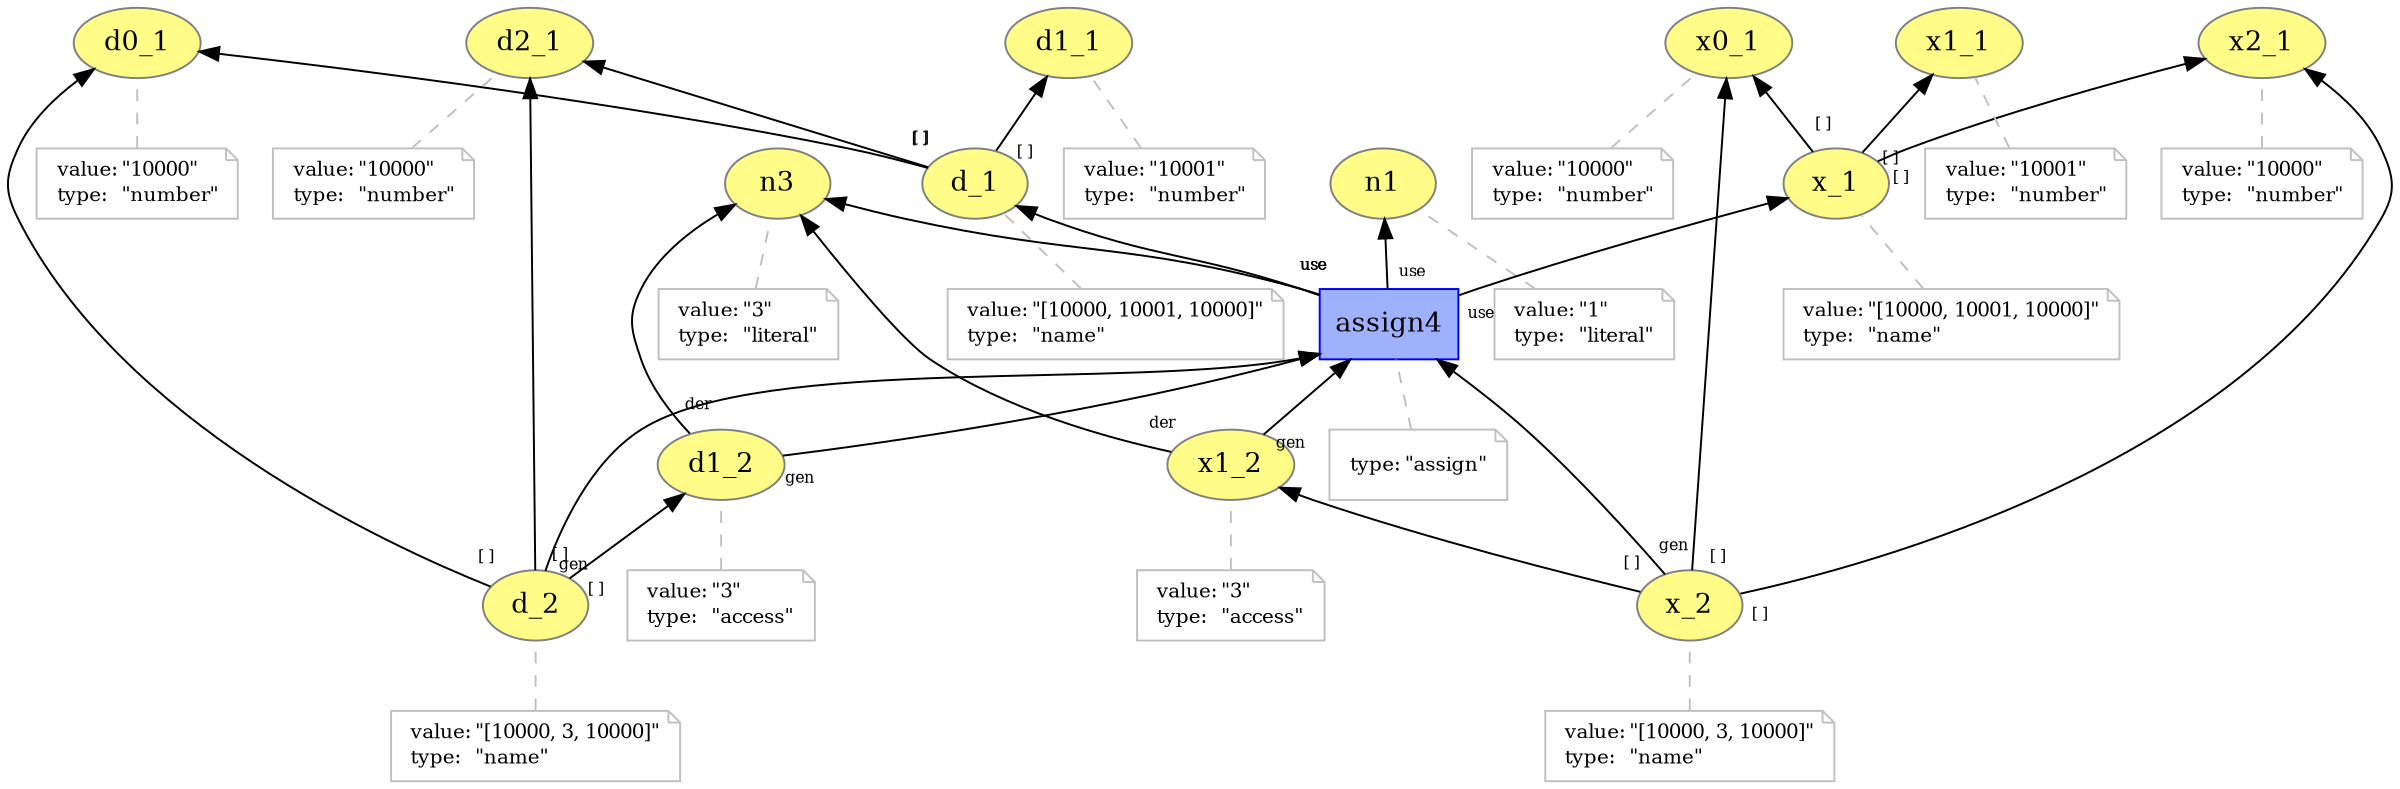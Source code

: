 digraph "PROV" { size="16,12"; rankdir="BT";
"http://example.org/d_1" [fillcolor="#FFFC87",color="#808080",style="filled",label="d_1",URL="http://example.org/d_1"]
"-attrs0" [color="gray",shape="note",fontsize="10",fontcolor="black",label=<<TABLE cellpadding="0" border="0">
	<TR>
	    <TD align="left">value:</TD>
	    <TD align="left">&quot;[10000, 10001, 10000]&quot;</TD>
	</TR>
	<TR>
	    <TD align="left">type:</TD>
	    <TD align="left">&quot;name&quot;</TD>
	</TR>
</TABLE>>]
"-attrs0" -> "http://example.org/d_1" [color="gray",style="dashed",arrowhead="none"]
"http://example.org/d0_1" [fillcolor="#FFFC87",color="#808080",style="filled",label="d0_1",URL="http://example.org/d0_1"]
"-attrs1" [color="gray",shape="note",fontsize="10",fontcolor="black",label=<<TABLE cellpadding="0" border="0">
	<TR>
	    <TD align="left">value:</TD>
	    <TD align="left">&quot;10000&quot;</TD>
	</TR>
	<TR>
	    <TD align="left">type:</TD>
	    <TD align="left">&quot;number&quot;</TD>
	</TR>
</TABLE>>]
"-attrs1" -> "http://example.org/d0_1" [color="gray",style="dashed",arrowhead="none"]
"http://example.org/d1_1" [fillcolor="#FFFC87",color="#808080",style="filled",label="d1_1",URL="http://example.org/d1_1"]
"-attrs2" [color="gray",shape="note",fontsize="10",fontcolor="black",label=<<TABLE cellpadding="0" border="0">
	<TR>
	    <TD align="left">value:</TD>
	    <TD align="left">&quot;10001&quot;</TD>
	</TR>
	<TR>
	    <TD align="left">type:</TD>
	    <TD align="left">&quot;number&quot;</TD>
	</TR>
</TABLE>>]
"-attrs2" -> "http://example.org/d1_1" [color="gray",style="dashed",arrowhead="none"]
"http://example.org/d2_1" [fillcolor="#FFFC87",color="#808080",style="filled",label="d2_1",URL="http://example.org/d2_1"]
"-attrs3" [color="gray",shape="note",fontsize="10",fontcolor="black",label=<<TABLE cellpadding="0" border="0">
	<TR>
	    <TD align="left">value:</TD>
	    <TD align="left">&quot;10000&quot;</TD>
	</TR>
	<TR>
	    <TD align="left">type:</TD>
	    <TD align="left">&quot;number&quot;</TD>
	</TR>
</TABLE>>]
"-attrs3" -> "http://example.org/d2_1" [color="gray",style="dashed",arrowhead="none"]
"http://example.org/d_1" -> "http://example.org/d0_1" [labelfontsize="8",labeldistance="1.5",labelangle="60.0",rotation="20",taillabel="[ ]"]
"http://example.org/d_1" -> "http://example.org/d1_1" [labelfontsize="8",labeldistance="1.5",labelangle="60.0",rotation="20",taillabel="[ ]"]
"http://example.org/d_1" -> "http://example.org/d2_1" [labelfontsize="8",labeldistance="1.5",labelangle="60.0",rotation="20",taillabel="[ ]"]
"http://example.org/x_1" [fillcolor="#FFFC87",color="#808080",style="filled",label="x_1",URL="http://example.org/x_1"]
"-attrs4" [color="gray",shape="note",fontsize="10",fontcolor="black",label=<<TABLE cellpadding="0" border="0">
	<TR>
	    <TD align="left">value:</TD>
	    <TD align="left">&quot;[10000, 10001, 10000]&quot;</TD>
	</TR>
	<TR>
	    <TD align="left">type:</TD>
	    <TD align="left">&quot;name&quot;</TD>
	</TR>
</TABLE>>]
"-attrs4" -> "http://example.org/x_1" [color="gray",style="dashed",arrowhead="none"]
"http://example.org/x0_1" [fillcolor="#FFFC87",color="#808080",style="filled",label="x0_1",URL="http://example.org/x0_1"]
"-attrs5" [color="gray",shape="note",fontsize="10",fontcolor="black",label=<<TABLE cellpadding="0" border="0">
	<TR>
	    <TD align="left">value:</TD>
	    <TD align="left">&quot;10000&quot;</TD>
	</TR>
	<TR>
	    <TD align="left">type:</TD>
	    <TD align="left">&quot;number&quot;</TD>
	</TR>
</TABLE>>]
"-attrs5" -> "http://example.org/x0_1" [color="gray",style="dashed",arrowhead="none"]
"http://example.org/x1_1" [fillcolor="#FFFC87",color="#808080",style="filled",label="x1_1",URL="http://example.org/x1_1"]
"-attrs6" [color="gray",shape="note",fontsize="10",fontcolor="black",label=<<TABLE cellpadding="0" border="0">
	<TR>
	    <TD align="left">value:</TD>
	    <TD align="left">&quot;10001&quot;</TD>
	</TR>
	<TR>
	    <TD align="left">type:</TD>
	    <TD align="left">&quot;number&quot;</TD>
	</TR>
</TABLE>>]
"-attrs6" -> "http://example.org/x1_1" [color="gray",style="dashed",arrowhead="none"]
"http://example.org/x2_1" [fillcolor="#FFFC87",color="#808080",style="filled",label="x2_1",URL="http://example.org/x2_1"]
"-attrs7" [color="gray",shape="note",fontsize="10",fontcolor="black",label=<<TABLE cellpadding="0" border="0">
	<TR>
	    <TD align="left">value:</TD>
	    <TD align="left">&quot;10000&quot;</TD>
	</TR>
	<TR>
	    <TD align="left">type:</TD>
	    <TD align="left">&quot;number&quot;</TD>
	</TR>
</TABLE>>]
"-attrs7" -> "http://example.org/x2_1" [color="gray",style="dashed",arrowhead="none"]
"http://example.org/x_1" -> "http://example.org/x0_1" [labelfontsize="8",labeldistance="1.5",labelangle="60.0",rotation="20",taillabel="[ ]"]
"http://example.org/x_1" -> "http://example.org/x1_1" [labelfontsize="8",labeldistance="1.5",labelangle="60.0",rotation="20",taillabel="[ ]"]
"http://example.org/x_1" -> "http://example.org/x2_1" [labelfontsize="8",labeldistance="1.5",labelangle="60.0",rotation="20",taillabel="[ ]"]
"http://example.org/n1" [fillcolor="#FFFC87",color="#808080",style="filled",label="n1",URL="http://example.org/n1"]
"-attrs8" [color="gray",shape="note",fontsize="10",fontcolor="black",label=<<TABLE cellpadding="0" border="0">
	<TR>
	    <TD align="left">value:</TD>
	    <TD align="left">&quot;1&quot;</TD>
	</TR>
	<TR>
	    <TD align="left">type:</TD>
	    <TD align="left">&quot;literal&quot;</TD>
	</TR>
</TABLE>>]
"-attrs8" -> "http://example.org/n1" [color="gray",style="dashed",arrowhead="none"]
"http://example.org/n3" [fillcolor="#FFFC87",color="#808080",style="filled",label="n3",URL="http://example.org/n3"]
"-attrs9" [color="gray",shape="note",fontsize="10",fontcolor="black",label=<<TABLE cellpadding="0" border="0">
	<TR>
	    <TD align="left">value:</TD>
	    <TD align="left">&quot;3&quot;</TD>
	</TR>
	<TR>
	    <TD align="left">type:</TD>
	    <TD align="left">&quot;literal&quot;</TD>
	</TR>
</TABLE>>]
"-attrs9" -> "http://example.org/n3" [color="gray",style="dashed",arrowhead="none"]
"http://example.org/d1_2" [fillcolor="#FFFC87",color="#808080",style="filled",label="d1_2",URL="http://example.org/d1_2"]
"-attrs10" [color="gray",shape="note",fontsize="10",fontcolor="black",label=<<TABLE cellpadding="0" border="0">
	<TR>
	    <TD align="left">value:</TD>
	    <TD align="left">&quot;3&quot;</TD>
	</TR>
	<TR>
	    <TD align="left">type:</TD>
	    <TD align="left">&quot;access&quot;</TD>
	</TR>
</TABLE>>]
"-attrs10" -> "http://example.org/d1_2" [color="gray",style="dashed",arrowhead="none"]
"http://example.org/x1_2" [fillcolor="#FFFC87",color="#808080",style="filled",label="x1_2",URL="http://example.org/x1_2"]
"-attrs11" [color="gray",shape="note",fontsize="10",fontcolor="black",label=<<TABLE cellpadding="0" border="0">
	<TR>
	    <TD align="left">value:</TD>
	    <TD align="left">&quot;3&quot;</TD>
	</TR>
	<TR>
	    <TD align="left">type:</TD>
	    <TD align="left">&quot;access&quot;</TD>
	</TR>
</TABLE>>]
"-attrs11" -> "http://example.org/x1_2" [color="gray",style="dashed",arrowhead="none"]
"http://example.org/d_2" [fillcolor="#FFFC87",color="#808080",style="filled",label="d_2",URL="http://example.org/d_2"]
"-attrs12" [color="gray",shape="note",fontsize="10",fontcolor="black",label=<<TABLE cellpadding="0" border="0">
	<TR>
	    <TD align="left">value:</TD>
	    <TD align="left">&quot;[10000, 3, 10000]&quot;</TD>
	</TR>
	<TR>
	    <TD align="left">type:</TD>
	    <TD align="left">&quot;name&quot;</TD>
	</TR>
</TABLE>>]
"-attrs12" -> "http://example.org/d_2" [color="gray",style="dashed",arrowhead="none"]
"http://example.org/d_2" -> "http://example.org/d0_1" [labelfontsize="8",labeldistance="1.5",labelangle="60.0",rotation="20",taillabel="[ ]"]
"http://example.org/d_2" -> "http://example.org/d1_2" [labelfontsize="8",labeldistance="1.5",labelangle="60.0",rotation="20",taillabel="[ ]"]
"http://example.org/d_2" -> "http://example.org/d2_1" [labelfontsize="8",labeldistance="1.5",labelangle="60.0",rotation="20",taillabel="[ ]"]
"http://example.org/x_2" [fillcolor="#FFFC87",color="#808080",style="filled",label="x_2",URL="http://example.org/x_2"]
"-attrs13" [color="gray",shape="note",fontsize="10",fontcolor="black",label=<<TABLE cellpadding="0" border="0">
	<TR>
	    <TD align="left">value:</TD>
	    <TD align="left">&quot;[10000, 3, 10000]&quot;</TD>
	</TR>
	<TR>
	    <TD align="left">type:</TD>
	    <TD align="left">&quot;name&quot;</TD>
	</TR>
</TABLE>>]
"-attrs13" -> "http://example.org/x_2" [color="gray",style="dashed",arrowhead="none"]
"http://example.org/x_2" -> "http://example.org/x0_1" [labelfontsize="8",labeldistance="1.5",labelangle="60.0",rotation="20",taillabel="[ ]"]
"http://example.org/x_2" -> "http://example.org/x1_2" [labelfontsize="8",labeldistance="1.5",labelangle="60.0",rotation="20",taillabel="[ ]"]
"http://example.org/x_2" -> "http://example.org/x2_1" [labelfontsize="8",labeldistance="1.5",labelangle="60.0",rotation="20",taillabel="[ ]"]
"http://example.org/assign4" [fillcolor="#9FB1FC",color="#0000FF",shape="polygon",sides="4",style="filled",label="assign4",URL="http://example.org/assign4"]
"-attrs14" [color="gray",shape="note",fontsize="10",fontcolor="black",label=<<TABLE cellpadding="0" border="0">
	<TR>
	    <TD align="left">type:</TD>
	    <TD align="left">&quot;assign&quot;</TD>
	</TR>
</TABLE>>]
"-attrs14" -> "http://example.org/assign4" [color="gray",style="dashed",arrowhead="none"]
"http://example.org/assign4" -> "http://example.org/d_1" [labelfontsize="8",labeldistance="1.5",labelangle="60.0",rotation="20",taillabel="use"]
"http://example.org/assign4" -> "http://example.org/x_1" [labelfontsize="8",labeldistance="1.5",labelangle="60.0",rotation="20",taillabel="use"]
"http://example.org/assign4" -> "http://example.org/n1" [labelfontsize="8",labeldistance="1.5",labelangle="60.0",rotation="20",taillabel="use"]
"http://example.org/assign4" -> "http://example.org/n3" [labelfontsize="8",labeldistance="1.5",labelangle="60.0",rotation="20",taillabel="use"]
"http://example.org/d_2" -> "http://example.org/assign4" [labelfontsize="8",labeldistance="1.5",labelangle="60.0",rotation="20",taillabel="gen"]
"http://example.org/x_2" -> "http://example.org/assign4" [labelfontsize="8",labeldistance="1.5",labelangle="60.0",rotation="20",taillabel="gen"]
"http://example.org/d1_2" -> "http://example.org/assign4" [labelfontsize="8",labeldistance="1.5",labelangle="60.0",rotation="20",taillabel="gen"]
"http://example.org/d1_2" -> "http://example.org/n3" [labelfontsize="8",labeldistance="1.5",labelangle="60.0",rotation="20",taillabel="der"]
"http://example.org/x1_2" -> "http://example.org/assign4" [labelfontsize="8",labeldistance="1.5",labelangle="60.0",rotation="20",taillabel="gen"]
"http://example.org/x1_2" -> "http://example.org/n3" [labelfontsize="8",labeldistance="1.5",labelangle="60.0",rotation="20",taillabel="der"]
}